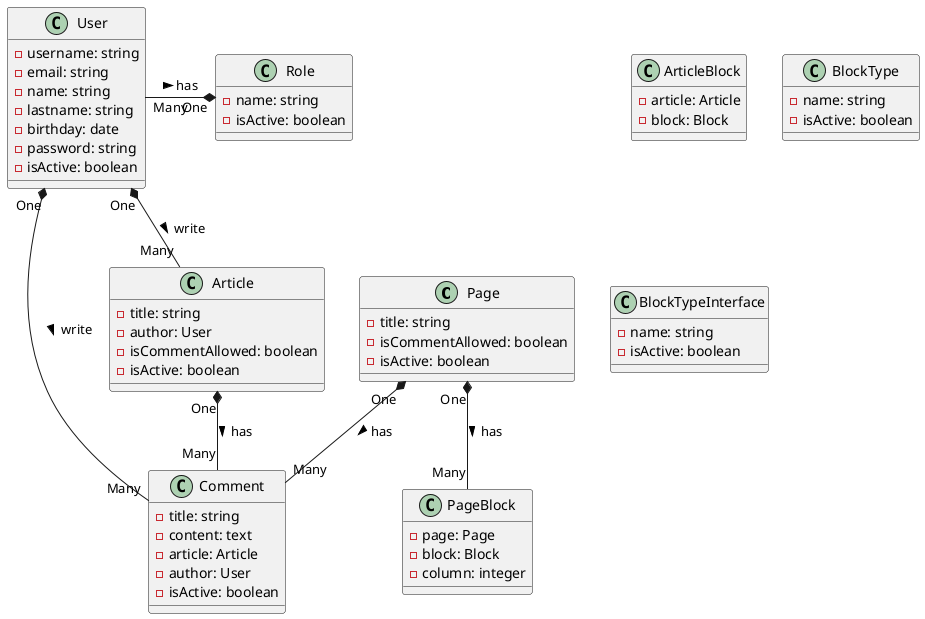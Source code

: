 ' CTRL+SHIFT+X to export
' CTRL+SHIFT+W to preview

@startuml class-diagram

' Entities

class Page {
    - title: string
    - isCommentAllowed: boolean
    - isActive: boolean
}

class Article {
    - title: string
    - author: User
    - isCommentAllowed: boolean
    - isActive: boolean
}

class PageBlock {
    - page: Page
    - block: Block
    - column: integer
}

class ArticleBlock {
    - article: Article
    - block: Block
}

class BlockType {
    - name: string
    - isActive: boolean
}

class BlockTypeInterface {
    - name: string
    - isActive: boolean
}

class Comment {
    - title: string
    - content: text
    - article: Article
    - author: User
    - isActive: boolean
}

class User {
    - username: string
    - email: string
    - name: string
    - lastname: string
    - birthday: date
    - password: string
    - isActive: boolean
}

class Role {
    - name: string
    - isActive: boolean
}

' Relations
Article "One" *-- "Many" Comment : has >
Page "One" *-- "Many" Comment : has >
User "One" *-- "Many" Article : write >
User "One" *- "Many" Comment : write >
User "Many" -* "One" Role : has >
Page "One" *-- "Many" PageBlock : has >
' Article "One" *-- "Many" Block : has >
' Block "One" -- "One" BlockType


@enduml